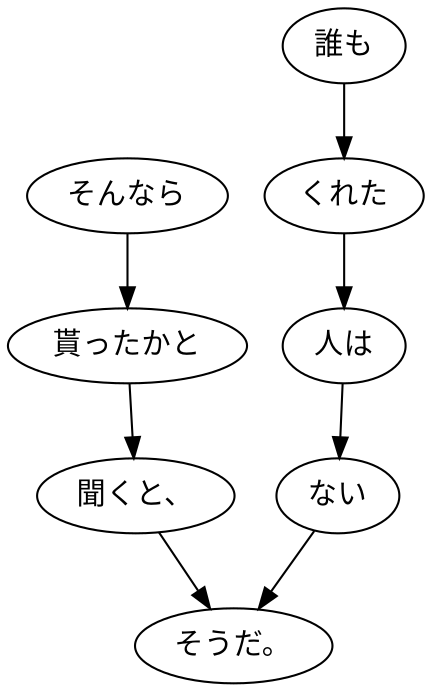 digraph graph6581 {
	node0 [label="そんなら"];
	node1 [label="貰ったかと"];
	node2 [label="聞くと、"];
	node3 [label="誰も"];
	node4 [label="くれた"];
	node5 [label="人は"];
	node6 [label="ない"];
	node7 [label="そうだ。"];
	node0 -> node1;
	node1 -> node2;
	node2 -> node7;
	node3 -> node4;
	node4 -> node5;
	node5 -> node6;
	node6 -> node7;
}
